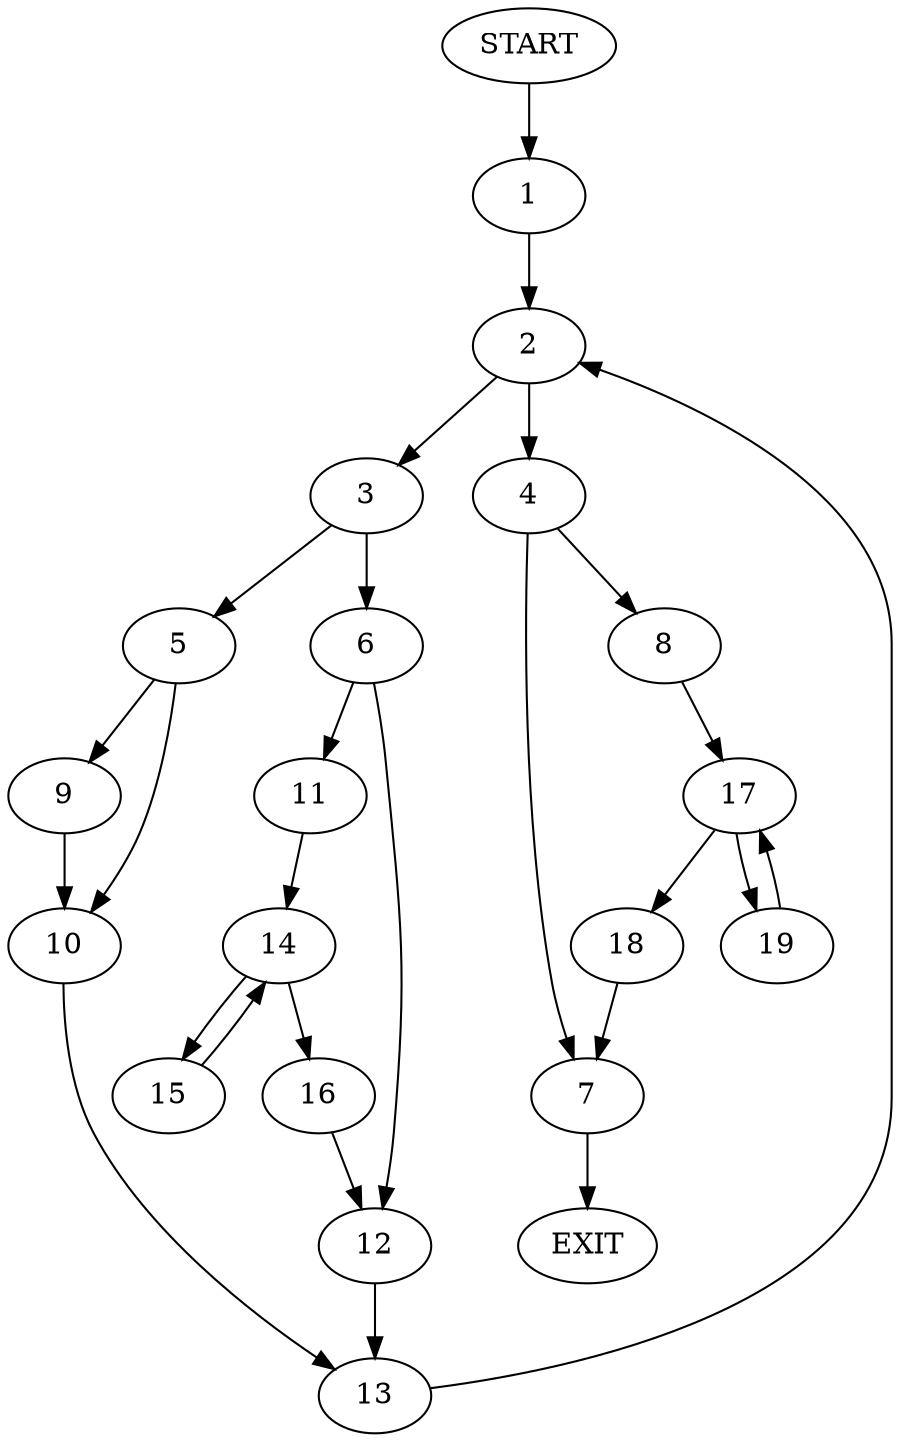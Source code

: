 digraph {
0 [label="START"]
20 [label="EXIT"]
0 -> 1
1 -> 2
2 -> 3
2 -> 4
3 -> 5
3 -> 6
4 -> 7
4 -> 8
5 -> 9
5 -> 10
6 -> 11
6 -> 12
9 -> 10
10 -> 13
13 -> 2
12 -> 13
11 -> 14
14 -> 15
14 -> 16
16 -> 12
15 -> 14
8 -> 17
7 -> 20
17 -> 18
17 -> 19
19 -> 17
18 -> 7
}
